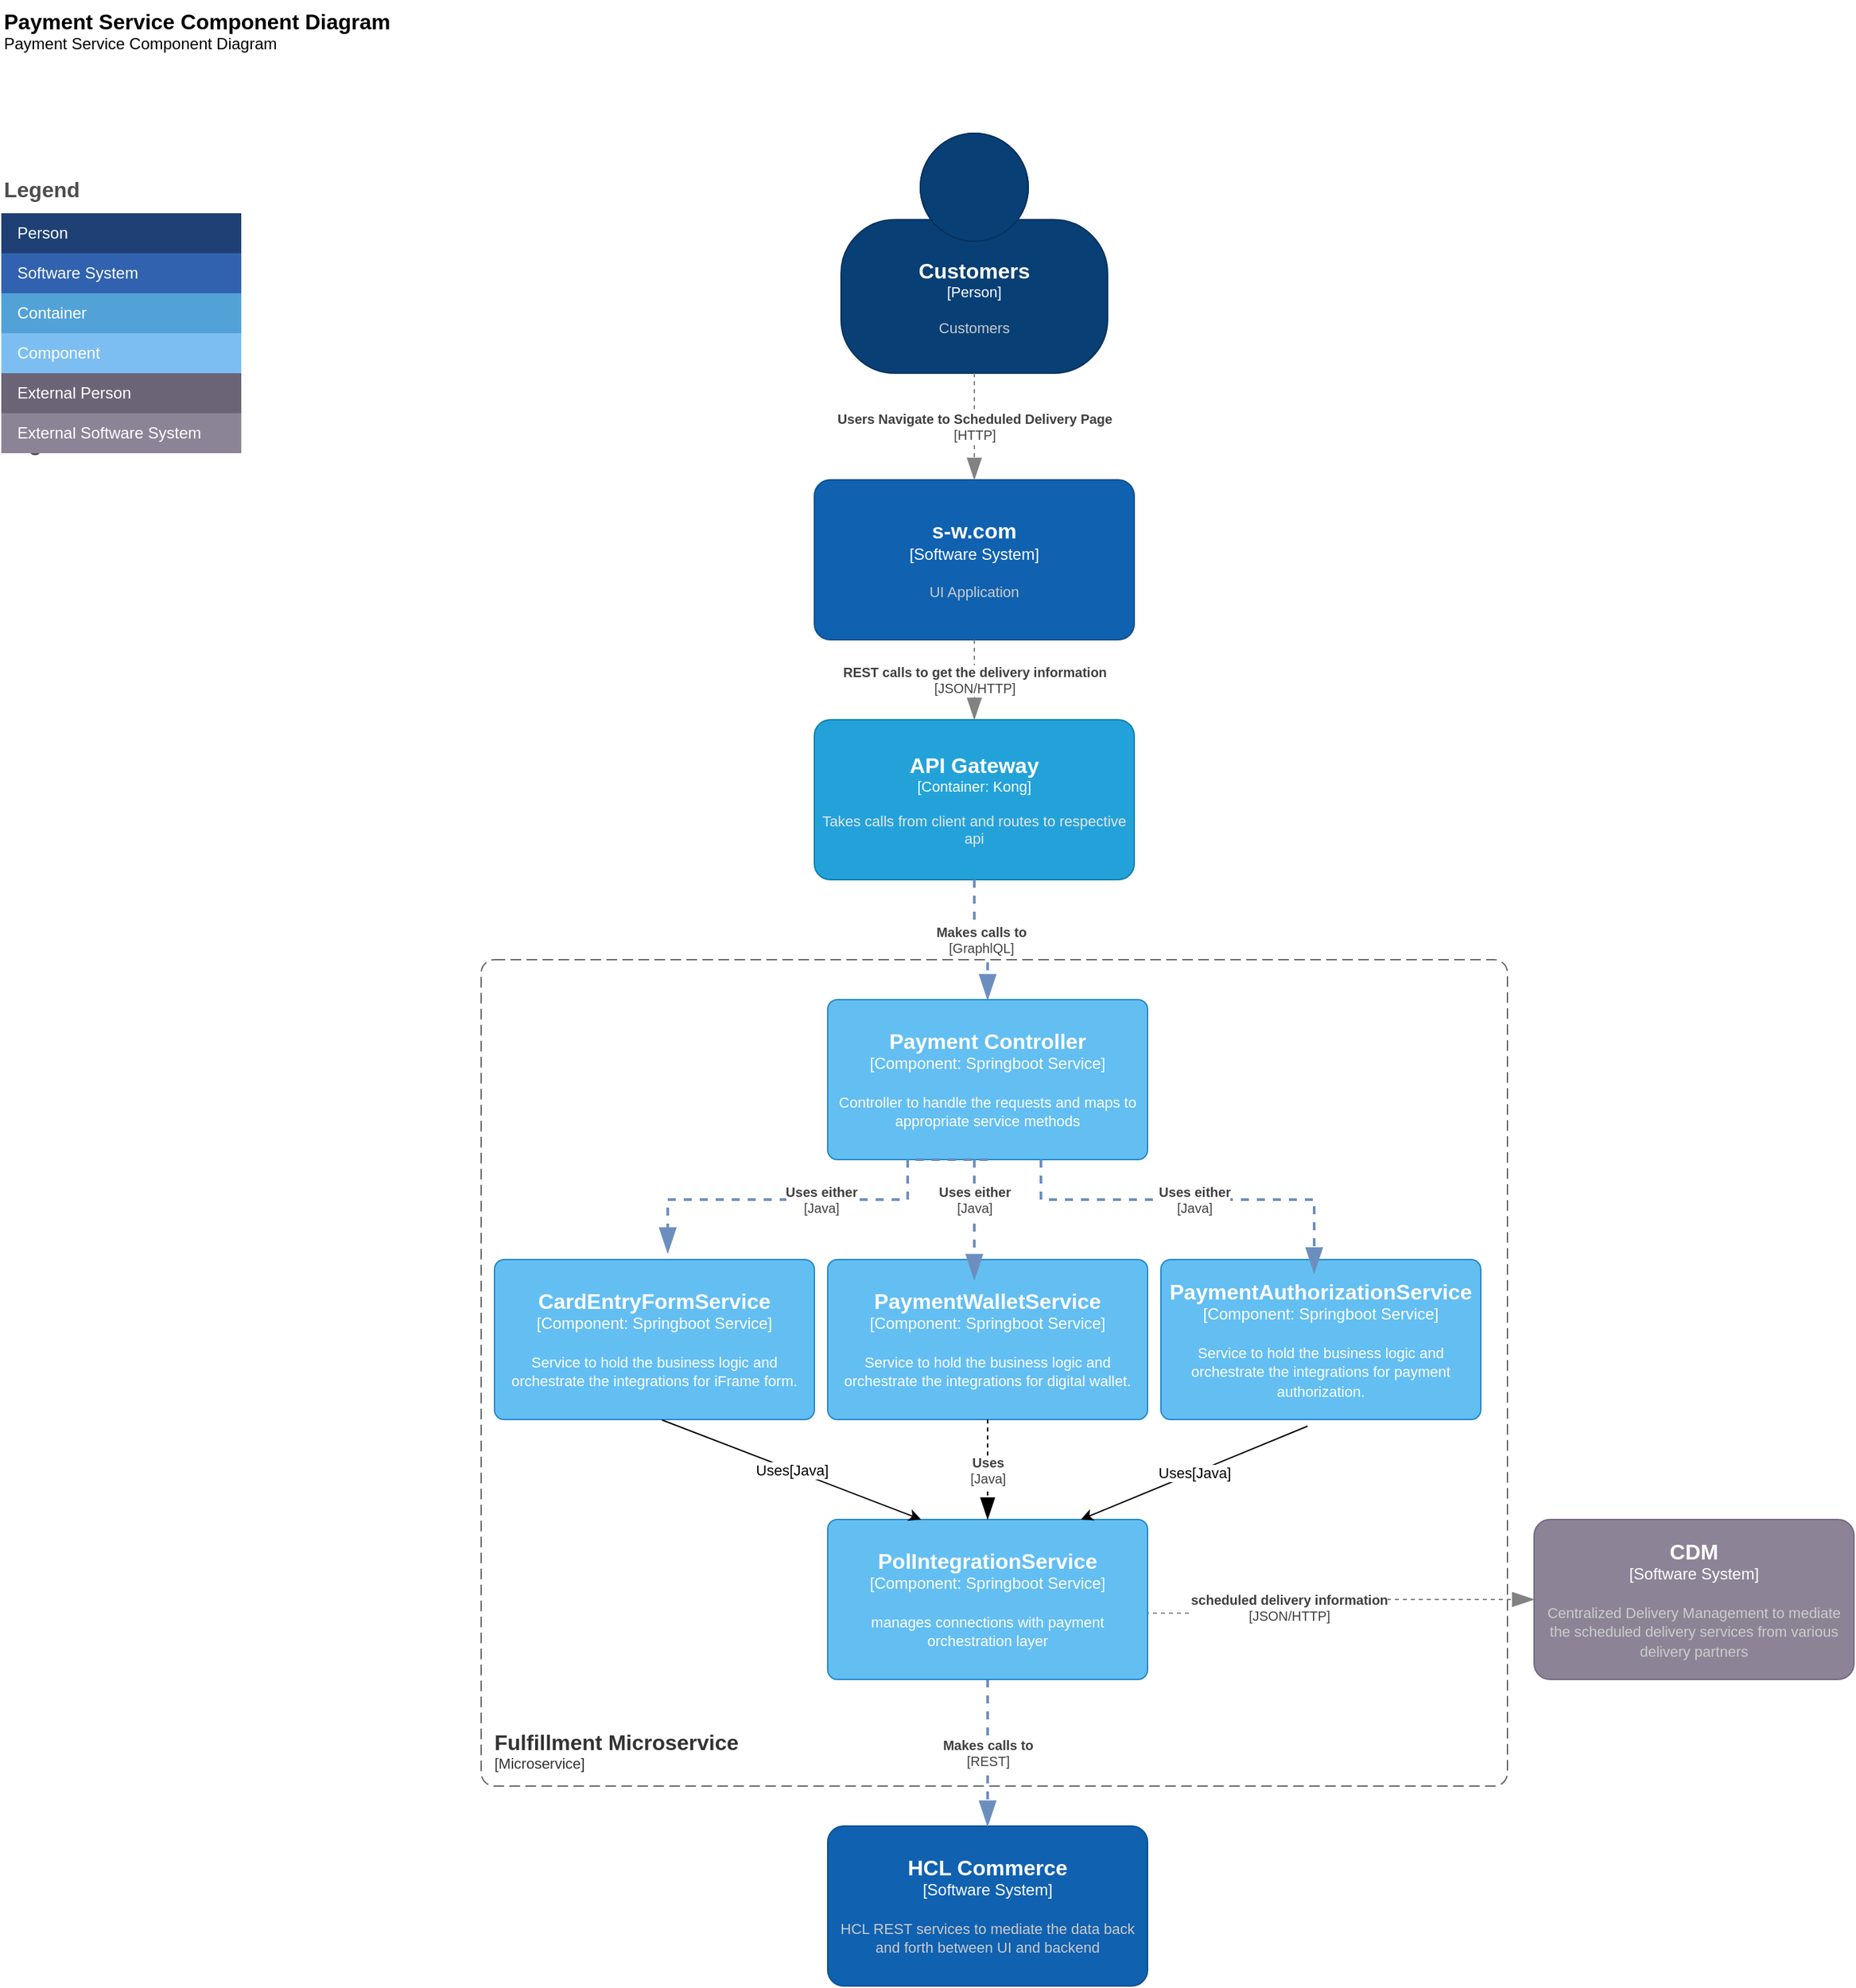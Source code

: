 <mxfile version="26.2.14">
  <diagram name="Page-1" id="dNQoXQiWFeMN5UOpt8tQ">
    <mxGraphModel dx="879" dy="-1691" grid="1" gridSize="10" guides="1" tooltips="1" connect="1" arrows="1" fold="1" page="1" pageScale="1" pageWidth="850" pageHeight="1100" math="0" shadow="0">
      <root>
        <mxCell id="0" />
        <mxCell id="1" parent="0" />
        <object placeholders="1" c4Name="Customers" c4Type="Person" c4Description="Customers" label="&lt;font style=&quot;font-size: 16px&quot;&gt;&lt;b&gt;%c4Name%&lt;/b&gt;&lt;/font&gt;&lt;div&gt;[%c4Type%]&lt;/div&gt;&lt;br&gt;&lt;div&gt;&lt;font style=&quot;font-size: 11px&quot;&gt;&lt;font color=&quot;#cccccc&quot;&gt;%c4Description%&lt;/font&gt;&lt;/div&gt;" id="mBVnDU3zD6kn5SeCMNy4-1">
          <mxCell style="html=1;fontSize=11;dashed=0;whiteSpace=wrap;fillColor=#083F75;strokeColor=#06315C;fontColor=#ffffff;shape=mxgraph.c4.person2;align=center;metaEdit=1;points=[[0.5,0,0],[1,0.5,0],[1,0.75,0],[0.75,1,0],[0.5,1,0],[0.25,1,0],[0,0.75,0],[0,0.5,0]];resizable=0;" vertex="1" parent="1">
            <mxGeometry x="670" y="2750" width="200" height="180" as="geometry" />
          </mxCell>
        </object>
        <object placeholders="1" c4Name="s-w.com" c4Type="Software System" c4Description="UI Application" label="&lt;font style=&quot;font-size: 16px&quot;&gt;&lt;b&gt;%c4Name%&lt;/b&gt;&lt;/font&gt;&lt;div&gt;[%c4Type%]&lt;/div&gt;&lt;br&gt;&lt;div&gt;&lt;font style=&quot;font-size: 11px&quot;&gt;&lt;font color=&quot;#cccccc&quot;&gt;%c4Description%&lt;/font&gt;&lt;/div&gt;" id="mBVnDU3zD6kn5SeCMNy4-2">
          <mxCell style="rounded=1;whiteSpace=wrap;html=1;labelBackgroundColor=none;fillColor=#1061B0;fontColor=#ffffff;align=center;arcSize=10;strokeColor=#0D5091;metaEdit=1;resizable=0;points=[[0.25,0,0],[0.5,0,0],[0.75,0,0],[1,0.25,0],[1,0.5,0],[1,0.75,0],[0.75,1,0],[0.5,1,0],[0.25,1,0],[0,0.75,0],[0,0.5,0],[0,0.25,0]];" vertex="1" parent="1">
            <mxGeometry x="650" y="3010" width="240" height="120" as="geometry" />
          </mxCell>
        </object>
        <object placeholders="1" c4Type="Relationship" c4Technology="HTTP" c4Description="Users Navigate to Scheduled Delivery Page" label="&lt;div style=&quot;text-align: left&quot;&gt;&lt;div style=&quot;text-align: center&quot;&gt;&lt;b&gt;%c4Description%&lt;/b&gt;&lt;/div&gt;&lt;div style=&quot;text-align: center&quot;&gt;[%c4Technology%]&lt;/div&gt;&lt;/div&gt;" id="mBVnDU3zD6kn5SeCMNy4-3">
          <mxCell style="endArrow=blockThin;html=1;fontSize=10;fontColor=#404040;strokeWidth=1;endFill=1;strokeColor=#828282;elbow=vertical;metaEdit=1;endSize=14;startSize=14;jumpStyle=arc;jumpSize=16;rounded=0;edgeStyle=orthogonalEdgeStyle;exitX=0.5;exitY=1;exitDx=0;exitDy=0;exitPerimeter=0;dashed=1;" edge="1" parent="1" source="mBVnDU3zD6kn5SeCMNy4-1" target="mBVnDU3zD6kn5SeCMNy4-2">
            <mxGeometry width="240" relative="1" as="geometry">
              <mxPoint x="695" y="2970" as="sourcePoint" />
              <mxPoint x="935" y="2970" as="targetPoint" />
            </mxGeometry>
          </mxCell>
        </object>
        <object placeholders="1" c4Type="Relationship" c4Technology="JSON/HTTP" c4Description="REST calls to get the delivery information " label="&lt;div style=&quot;text-align: left&quot;&gt;&lt;div style=&quot;text-align: center&quot;&gt;&lt;b&gt;%c4Description%&lt;/b&gt;&lt;/div&gt;&lt;div style=&quot;text-align: center&quot;&gt;[%c4Technology%]&lt;/div&gt;&lt;/div&gt;" id="mBVnDU3zD6kn5SeCMNy4-4">
          <mxCell style="endArrow=blockThin;html=1;fontSize=10;fontColor=#404040;strokeWidth=1;endFill=1;strokeColor=#828282;elbow=vertical;metaEdit=1;endSize=14;startSize=14;jumpStyle=arc;jumpSize=16;rounded=0;edgeStyle=orthogonalEdgeStyle;dashed=1;exitX=0.5;exitY=1;exitDx=0;exitDy=0;exitPerimeter=0;" edge="1" parent="1" source="mBVnDU3zD6kn5SeCMNy4-2" target="mBVnDU3zD6kn5SeCMNy4-18">
            <mxGeometry width="240" relative="1" as="geometry">
              <mxPoint x="685" y="3140" as="sourcePoint" />
              <mxPoint x="935" y="3190" as="targetPoint" />
            </mxGeometry>
          </mxCell>
        </object>
        <object placeholders="1" c4Name="Payment Service Component Diagram" c4Type="ContainerScopeBoundary" c4Description="Payment Service Component Diagram" label="&lt;font style=&quot;font-size: 16px&quot;&gt;&lt;b&gt;&lt;div style=&quot;text-align: left&quot;&gt;%c4Name%&lt;/div&gt;&lt;/b&gt;&lt;/font&gt;&lt;div style=&quot;text-align: left&quot;&gt;%c4Description%&lt;/div&gt;" id="mBVnDU3zD6kn5SeCMNy4-5">
          <mxCell style="text;html=1;strokeColor=none;fillColor=none;align=left;verticalAlign=top;whiteSpace=wrap;rounded=0;metaEdit=1;allowArrows=0;resizable=1;rotatable=0;connectable=0;recursiveResize=0;expand=0;pointerEvents=0;points=[[0.25,0,0],[0.5,0,0],[0.75,0,0],[1,0.25,0],[1,0.5,0],[1,0.75,0],[0.75,1,0],[0.5,1,0],[0.25,1,0],[0,0.75,0],[0,0.5,0],[0,0.25,0]];" vertex="1" parent="1">
            <mxGeometry x="40" y="2650" width="310" height="40" as="geometry" />
          </mxCell>
        </object>
        <mxCell id="mBVnDU3zD6kn5SeCMNy4-6" value="Legend" style="align=left;fontSize=16;fontStyle=1;strokeColor=none;fillColor=none;fontColor=#4D4D4D;spacingTop=-8;resizable=0;" vertex="1" parent="1">
          <mxGeometry x="40" y="2780" width="180" height="30" as="geometry" />
        </mxCell>
        <mxCell id="mBVnDU3zD6kn5SeCMNy4-7" value="Legend" style="align=left;fontSize=16;fontStyle=1;strokeColor=none;fillColor=none;fontColor=#4D4D4D;spacingTop=-8;resizable=0;" vertex="1" parent="1">
          <mxGeometry x="40" y="2970" width="180" height="30" as="geometry" />
        </mxCell>
        <mxCell id="mBVnDU3zD6kn5SeCMNy4-8" value="" style="shape=table;html=1;whiteSpace=wrap;startSize=0;container=1;collapsible=0;childLayout=tableLayout;fillColor=none;align=left;spacingLeft=10;strokeColor=none;rounded=1;arcSize=11;fontColor=#FFFFFF;resizable=0;points=[[0.25,0,0],[0.5,0,0],[0.75,0,0],[1,0.25,0],[1,0.5,0],[1,0.75,0],[0.75,1,0],[0.5,1,0],[0.25,1,0],[0,0.75,0],[0,0.5,0],[0,0.25,0]];" vertex="1" parent="1">
          <mxGeometry x="40" y="2810" width="180" height="180" as="geometry" />
        </mxCell>
        <mxCell id="mBVnDU3zD6kn5SeCMNy4-9" value="Person" style="shape=partialRectangle;html=1;whiteSpace=wrap;connectable=0;fillColor=#1E4074;top=0;left=0;bottom=0;right=0;overflow=hidden;pointerEvents=1;align=left;spacingLeft=10;strokeColor=none;fontColor=#FFFFFF;" vertex="1" parent="mBVnDU3zD6kn5SeCMNy4-8">
          <mxGeometry width="180" height="30" as="geometry" />
        </mxCell>
        <mxCell id="mBVnDU3zD6kn5SeCMNy4-10" value="Software System" style="shape=partialRectangle;html=1;whiteSpace=wrap;connectable=0;fillColor=#3162AF;top=0;left=0;bottom=0;right=0;overflow=hidden;pointerEvents=1;align=left;spacingLeft=10;fontColor=#FFFFFF;" vertex="1" parent="mBVnDU3zD6kn5SeCMNy4-8">
          <mxGeometry y="30" width="180" height="30" as="geometry" />
        </mxCell>
        <mxCell id="mBVnDU3zD6kn5SeCMNy4-11" value="Container" style="shape=partialRectangle;html=1;whiteSpace=wrap;connectable=0;fillColor=#52A2D8;top=0;left=0;bottom=0;right=0;overflow=hidden;pointerEvents=1;align=left;spacingLeft=10;fontColor=#FFFFFF;" vertex="1" parent="mBVnDU3zD6kn5SeCMNy4-8">
          <mxGeometry y="60" width="180" height="30" as="geometry" />
        </mxCell>
        <mxCell id="mBVnDU3zD6kn5SeCMNy4-12" value="Component" style="shape=partialRectangle;html=1;whiteSpace=wrap;connectable=0;fillColor=#7CBEF1;top=0;left=0;bottom=0;right=0;overflow=hidden;pointerEvents=1;align=left;spacingLeft=10;fontColor=#FFFFFF;" vertex="1" parent="mBVnDU3zD6kn5SeCMNy4-8">
          <mxGeometry y="90" width="180" height="30" as="geometry" />
        </mxCell>
        <mxCell id="mBVnDU3zD6kn5SeCMNy4-13" value="External Person" style="shape=partialRectangle;html=1;whiteSpace=wrap;connectable=0;fillColor=#6B6477;top=0;left=0;bottom=0;right=0;overflow=hidden;pointerEvents=1;align=left;spacingLeft=10;fontColor=#FFFFFF;" vertex="1" parent="mBVnDU3zD6kn5SeCMNy4-8">
          <mxGeometry y="120" width="180" height="30" as="geometry" />
        </mxCell>
        <mxCell id="mBVnDU3zD6kn5SeCMNy4-14" value="External Software System" style="shape=partialRectangle;html=1;whiteSpace=wrap;connectable=0;fillColor=#8B8496;top=0;left=0;bottom=0;right=0;overflow=hidden;pointerEvents=1;align=left;spacingLeft=10;fontColor=#FFFFFF;" vertex="1" parent="mBVnDU3zD6kn5SeCMNy4-8">
          <mxGeometry y="150" width="180" height="30" as="geometry" />
        </mxCell>
        <object placeholders="1" c4Type="Relationship" c4Technology="JSON/HTTP" c4Description="scheduled delivery information" label="&lt;div style=&quot;text-align: left&quot;&gt;&lt;div style=&quot;text-align: center&quot;&gt;&lt;b&gt;%c4Description%&lt;/b&gt;&lt;/div&gt;&lt;div style=&quot;text-align: center&quot;&gt;[%c4Technology%]&lt;/div&gt;&lt;/div&gt;" id="mBVnDU3zD6kn5SeCMNy4-15">
          <mxCell style="endArrow=blockThin;html=1;fontSize=10;fontColor=#404040;strokeWidth=1;endFill=1;strokeColor=#828282;elbow=vertical;metaEdit=1;endSize=14;startSize=14;jumpStyle=arc;jumpSize=16;rounded=0;edgeStyle=orthogonalEdgeStyle;dashed=1;" edge="1" parent="1" target="mBVnDU3zD6kn5SeCMNy4-16">
            <mxGeometry width="240" relative="1" as="geometry">
              <mxPoint x="820" y="3860" as="sourcePoint" />
              <mxPoint x="695" y="3580" as="targetPoint" />
              <Array as="points" />
            </mxGeometry>
          </mxCell>
        </object>
        <object placeholders="1" c4Name="CDM" c4Type="Software System" c4Description="Centralized Delivery Management to mediate the scheduled delivery services from various delivery partners" label="&lt;font style=&quot;font-size: 16px&quot;&gt;&lt;b&gt;%c4Name%&lt;/b&gt;&lt;/font&gt;&lt;div&gt;[%c4Type%]&lt;/div&gt;&lt;br&gt;&lt;div&gt;&lt;font style=&quot;font-size: 11px&quot;&gt;&lt;font color=&quot;#cccccc&quot;&gt;%c4Description%&lt;/font&gt;&lt;/div&gt;" id="mBVnDU3zD6kn5SeCMNy4-16">
          <mxCell style="rounded=1;whiteSpace=wrap;html=1;labelBackgroundColor=none;fillColor=#8C8496;fontColor=#ffffff;align=center;arcSize=10;strokeColor=#736782;metaEdit=1;resizable=0;points=[[0.25,0,0],[0.5,0,0],[0.75,0,0],[1,0.25,0],[1,0.5,0],[1,0.75,0],[0.75,1,0],[0.5,1,0],[0.25,1,0],[0,0.75,0],[0,0.5,0],[0,0.25,0]];" vertex="1" parent="1">
            <mxGeometry x="1190" y="3790" width="240" height="120" as="geometry" />
          </mxCell>
        </object>
        <object placeholders="1" c4Name="Fulfillment Microservice" c4Type="SystemScopeBoundary" c4Application="Microservice" label="&lt;font style=&quot;font-size: 16px&quot;&gt;&lt;b&gt;&lt;div style=&quot;text-align: left&quot;&gt;%c4Name%&lt;/div&gt;&lt;/b&gt;&lt;/font&gt;&lt;div style=&quot;text-align: left&quot;&gt;[%c4Application%]&lt;/div&gt;" id="mBVnDU3zD6kn5SeCMNy4-17">
          <mxCell style="rounded=1;fontSize=11;whiteSpace=wrap;html=1;dashed=1;arcSize=20;fillColor=none;strokeColor=#666666;fontColor=#333333;labelBackgroundColor=none;align=left;verticalAlign=bottom;labelBorderColor=none;spacingTop=0;spacing=10;dashPattern=8 4;metaEdit=1;rotatable=0;perimeter=rectanglePerimeter;noLabel=0;labelPadding=0;allowArrows=0;connectable=0;expand=0;recursiveResize=0;editable=1;pointerEvents=0;absoluteArcSize=1;points=[[0.25,0,0],[0.5,0,0],[0.75,0,0],[1,0.25,0],[1,0.5,0],[1,0.75,0],[0.75,1,0],[0.5,1,0],[0.25,1,0],[0,0.75,0],[0,0.5,0],[0,0.25,0]];" vertex="1" parent="1">
            <mxGeometry x="400" y="3370" width="770" height="620" as="geometry" />
          </mxCell>
        </object>
        <object placeholders="1" c4Name="API Gateway" c4Type="Container" c4Technology="Kong" c4Description="Takes calls from client and routes to respective api" label="&lt;font style=&quot;font-size: 16px&quot;&gt;&lt;b&gt;%c4Name%&lt;/b&gt;&lt;/font&gt;&lt;div&gt;[%c4Type%: %c4Technology%]&lt;/div&gt;&lt;br&gt;&lt;div&gt;&lt;font style=&quot;font-size: 11px&quot;&gt;&lt;font color=&quot;#E6E6E6&quot;&gt;%c4Description%&lt;/font&gt;&lt;/div&gt;" id="mBVnDU3zD6kn5SeCMNy4-18">
          <mxCell style="rounded=1;whiteSpace=wrap;html=1;fontSize=11;labelBackgroundColor=none;fillColor=#23A2D9;fontColor=#ffffff;align=center;arcSize=10;strokeColor=#0E7DAD;metaEdit=1;resizable=0;points=[[0.25,0,0],[0.5,0,0],[0.75,0,0],[1,0.25,0],[1,0.5,0],[1,0.75,0],[0.75,1,0],[0.5,1,0],[0.25,1,0],[0,0.75,0],[0,0.5,0],[0,0.25,0]];" vertex="1" parent="1">
            <mxGeometry x="650" y="3190" width="240" height="120" as="geometry" />
          </mxCell>
        </object>
        <object placeholders="1" c4Type="Relationship" c4Technology="GraphlQL" c4Description="Makes calls to" label="&lt;div style=&quot;text-align: left&quot;&gt;&lt;div style=&quot;text-align: center&quot;&gt;&lt;b&gt;%c4Description%&lt;/b&gt;&lt;/div&gt;&lt;div style=&quot;text-align: center&quot;&gt;[%c4Technology%]&lt;/div&gt;&lt;/div&gt;" id="mBVnDU3zD6kn5SeCMNy4-19">
          <mxCell style="endArrow=blockThin;html=1;fontSize=10;fontColor=#404040;strokeWidth=2;endFill=1;strokeColor=#6c8ebf;elbow=vertical;metaEdit=1;endSize=14;startSize=14;jumpStyle=arc;jumpSize=16;rounded=0;edgeStyle=orthogonalEdgeStyle;dashed=1;exitX=0.5;exitY=1;exitDx=0;exitDy=0;exitPerimeter=0;fillColor=#dae8fc;entryX=0.5;entryY=0;entryDx=0;entryDy=0;entryPerimeter=0;" edge="1" parent="1" source="mBVnDU3zD6kn5SeCMNy4-18" target="mBVnDU3zD6kn5SeCMNy4-22">
            <mxGeometry width="240" relative="1" as="geometry">
              <mxPoint x="660" y="3320" as="sourcePoint" />
              <mxPoint x="780" y="3390" as="targetPoint" />
            </mxGeometry>
          </mxCell>
        </object>
        <object placeholders="1" c4Name="HCL Commerce" c4Type="Software System" c4Description="HCL REST services to mediate the data back and forth between UI and backend " label="&lt;font style=&quot;font-size: 16px&quot;&gt;&lt;b&gt;%c4Name%&lt;/b&gt;&lt;/font&gt;&lt;div&gt;[%c4Type%]&lt;/div&gt;&lt;br&gt;&lt;div&gt;&lt;font style=&quot;font-size: 11px&quot;&gt;&lt;font color=&quot;#cccccc&quot;&gt;%c4Description%&lt;/font&gt;&lt;/div&gt;" id="mBVnDU3zD6kn5SeCMNy4-20">
          <mxCell style="rounded=1;whiteSpace=wrap;html=1;labelBackgroundColor=none;fillColor=#1061B0;fontColor=#ffffff;align=center;arcSize=10;strokeColor=#0D5091;metaEdit=1;resizable=0;points=[[0.25,0,0],[0.5,0,0],[0.75,0,0],[1,0.25,0],[1,0.5,0],[1,0.75,0],[0.75,1,0],[0.5,1,0],[0.25,1,0],[0,0.75,0],[0,0.5,0],[0,0.25,0]];" vertex="1" parent="1">
            <mxGeometry x="660" y="4020" width="240" height="120" as="geometry" />
          </mxCell>
        </object>
        <object placeholders="1" c4Type="Relationship" c4Technology="REST" c4Description="Makes calls to" label="&lt;div style=&quot;text-align: left&quot;&gt;&lt;div style=&quot;text-align: center&quot;&gt;&lt;b&gt;%c4Description%&lt;/b&gt;&lt;/div&gt;&lt;div style=&quot;text-align: center&quot;&gt;[%c4Technology%]&lt;/div&gt;&lt;/div&gt;" id="mBVnDU3zD6kn5SeCMNy4-21">
          <mxCell style="endArrow=blockThin;html=1;fontSize=10;fontColor=#404040;strokeWidth=2;endFill=1;strokeColor=#6c8ebf;elbow=vertical;metaEdit=1;endSize=14;startSize=14;jumpStyle=arc;jumpSize=16;rounded=0;edgeStyle=orthogonalEdgeStyle;dashed=1;fillColor=#dae8fc;exitX=0.5;exitY=1;exitDx=0;exitDy=0;exitPerimeter=0;" edge="1" parent="1" source="mBVnDU3zD6kn5SeCMNy4-24" target="mBVnDU3zD6kn5SeCMNy4-20">
            <mxGeometry width="240" relative="1" as="geometry">
              <mxPoint x="695" y="3520" as="sourcePoint" />
              <mxPoint x="705" y="3420" as="targetPoint" />
            </mxGeometry>
          </mxCell>
        </object>
        <object placeholders="1" c4Name="Payment Controller" c4Type="Component" c4Technology="Springboot Service" c4Description="Controller to handle the requests and maps to appropriate service methods" label="&lt;font style=&quot;font-size: 16px&quot;&gt;&lt;b&gt;%c4Name%&lt;/b&gt;&lt;/font&gt;&lt;div&gt;[%c4Type%: %c4Technology%]&lt;/div&gt;&lt;br&gt;&lt;div&gt;&lt;font style=&quot;font-size: 11px&quot;&gt;%c4Description%&lt;/font&gt;&lt;/div&gt;" id="mBVnDU3zD6kn5SeCMNy4-22">
          <mxCell style="rounded=1;whiteSpace=wrap;html=1;labelBackgroundColor=none;fillColor=#63BEF2;fontColor=#ffffff;align=center;arcSize=6;strokeColor=#2086C9;metaEdit=1;resizable=0;points=[[0.25,0,0],[0.5,0,0],[0.75,0,0],[1,0.25,0],[1,0.5,0],[1,0.75,0],[0.75,1,0],[0.5,1,0],[0.25,1,0],[0,0.75,0],[0,0.5,0],[0,0.25,0]];" vertex="1" parent="1">
            <mxGeometry x="660" y="3400" width="240" height="120" as="geometry" />
          </mxCell>
        </object>
        <object placeholders="1" c4Name="PaymentWalletService" c4Type="Component" c4Technology="Springboot Service" c4Description="Service to hold the business logic and orchestrate the integrations for digital wallet.&#xa;" label="&lt;font style=&quot;font-size: 16px&quot;&gt;&lt;b&gt;%c4Name%&lt;/b&gt;&lt;/font&gt;&lt;div&gt;[%c4Type%: %c4Technology%]&lt;/div&gt;&lt;br&gt;&lt;div&gt;&lt;font style=&quot;font-size: 11px&quot;&gt;%c4Description%&lt;/font&gt;&lt;/div&gt;" id="mBVnDU3zD6kn5SeCMNy4-23">
          <mxCell style="rounded=1;whiteSpace=wrap;html=1;labelBackgroundColor=none;fillColor=#63BEF2;fontColor=#ffffff;align=center;arcSize=6;strokeColor=#2086C9;metaEdit=1;resizable=0;points=[[0.25,0,0],[0.5,0,0],[0.75,0,0],[1,0.25,0],[1,0.5,0],[1,0.75,0],[0.75,1,0],[0.5,1,0],[0.25,1,0],[0,0.75,0],[0,0.5,0],[0,0.25,0]];" vertex="1" parent="1">
            <mxGeometry x="660" y="3595" width="240" height="120" as="geometry" />
          </mxCell>
        </object>
        <object placeholders="1" c4Name="PolIntegrationService" c4Type="Component" c4Technology="Springboot Service" c4Description="manages connections with payment orchestration layer" label="&lt;font style=&quot;font-size: 16px&quot;&gt;&lt;b&gt;%c4Name%&lt;/b&gt;&lt;/font&gt;&lt;div&gt;[%c4Type%: %c4Technology%]&lt;/div&gt;&lt;br&gt;&lt;div&gt;&lt;font style=&quot;font-size: 11px&quot;&gt;%c4Description%&lt;/font&gt;&lt;/div&gt;" id="mBVnDU3zD6kn5SeCMNy4-24">
          <mxCell style="rounded=1;whiteSpace=wrap;html=1;labelBackgroundColor=none;fillColor=#63BEF2;fontColor=#ffffff;align=center;arcSize=6;strokeColor=#2086C9;metaEdit=1;resizable=0;points=[[0.25,0,0],[0.5,0,0],[0.75,0,0],[1,0.25,0],[1,0.5,0],[1,0.75,0],[0.75,1,0],[0.5,1,0],[0.25,1,0],[0,0.75,0],[0,0.5,0],[0,0.25,0]];" vertex="1" parent="1">
            <mxGeometry x="660" y="3790" width="240" height="120" as="geometry" />
          </mxCell>
        </object>
        <object placeholders="1" c4Type="Relationship" c4Technology="Java" c4Description="Uses either" label="&lt;div style=&quot;text-align: left&quot;&gt;&lt;div style=&quot;text-align: center&quot;&gt;&lt;b&gt;%c4Description%&lt;/b&gt;&lt;/div&gt;&lt;div style=&quot;text-align: center&quot;&gt;[%c4Technology%]&lt;/div&gt;&lt;/div&gt;" id="mBVnDU3zD6kn5SeCMNy4-25">
          <mxCell style="endArrow=blockThin;html=1;fontSize=10;fontColor=#404040;strokeWidth=2;endFill=1;strokeColor=#6c8ebf;elbow=vertical;metaEdit=1;endSize=14;startSize=14;jumpStyle=arc;jumpSize=16;rounded=0;edgeStyle=orthogonalEdgeStyle;dashed=1;exitX=0.5;exitY=1;exitDx=0;exitDy=0;exitPerimeter=0;fillColor=#dae8fc;" edge="1" parent="1" source="mBVnDU3zD6kn5SeCMNy4-22">
            <mxGeometry width="240" relative="1" as="geometry">
              <mxPoint x="840" y="3490" as="sourcePoint" />
              <mxPoint x="540" y="3590" as="targetPoint" />
              <Array as="points">
                <mxPoint x="720" y="3520" />
                <mxPoint x="720" y="3550" />
                <mxPoint x="540" y="3550" />
              </Array>
            </mxGeometry>
          </mxCell>
        </object>
        <object placeholders="1" c4Type="Relationship" c4Technology="Java" c4Description="Uses" label="&lt;div style=&quot;text-align: left&quot;&gt;&lt;div style=&quot;text-align: center&quot;&gt;&lt;b&gt;%c4Description%&lt;/b&gt;&lt;/div&gt;&lt;div style=&quot;text-align: center&quot;&gt;[%c4Technology%]&lt;/div&gt;&lt;/div&gt;" id="mBVnDU3zD6kn5SeCMNy4-26">
          <mxCell style="endArrow=blockThin;html=1;fontSize=10;fontColor=#404040;strokeWidth=1;endFill=1;strokeColor=light-dark(#000000, #ededed);elbow=vertical;metaEdit=1;endSize=14;startSize=14;jumpStyle=arc;jumpSize=16;rounded=0;edgeStyle=orthogonalEdgeStyle;dashed=1;exitX=0.5;exitY=1;exitDx=0;exitDy=0;exitPerimeter=0;entryX=0.5;entryY=0;entryDx=0;entryDy=0;entryPerimeter=0;" edge="1" parent="1" source="mBVnDU3zD6kn5SeCMNy4-23" target="mBVnDU3zD6kn5SeCMNy4-24">
            <mxGeometry width="240" relative="1" as="geometry">
              <mxPoint x="310" y="3760" as="sourcePoint" />
              <mxPoint x="550" y="3760" as="targetPoint" />
            </mxGeometry>
          </mxCell>
        </object>
        <object placeholders="1" c4Name="CardEntryFormService" c4Type="Component" c4Technology="Springboot Service" c4Description="Service to hold the business logic and orchestrate the integrations for iFrame form." label="&lt;font style=&quot;font-size: 16px&quot;&gt;&lt;b&gt;%c4Name%&lt;/b&gt;&lt;/font&gt;&lt;div&gt;[%c4Type%: %c4Technology%]&lt;/div&gt;&lt;br&gt;&lt;div&gt;&lt;font style=&quot;font-size: 11px&quot;&gt;%c4Description%&lt;/font&gt;&lt;/div&gt;" id="mBVnDU3zD6kn5SeCMNy4-27">
          <mxCell style="rounded=1;whiteSpace=wrap;html=1;labelBackgroundColor=none;fillColor=#63BEF2;fontColor=#ffffff;align=center;arcSize=6;strokeColor=#2086C9;metaEdit=1;resizable=0;points=[[0.25,0,0],[0.5,0,0],[0.75,0,0],[1,0.25,0],[1,0.5,0],[1,0.75,0],[0.75,1,0],[0.5,1,0],[0.25,1,0],[0,0.75,0],[0,0.5,0],[0,0.25,0]];" vertex="1" parent="1">
            <mxGeometry x="410" y="3595" width="240" height="120" as="geometry" />
          </mxCell>
        </object>
        <object placeholders="1" c4Name="PaymentAuthorizationService" c4Type="Component" c4Technology="Springboot Service" c4Description="Service to hold the business logic and orchestrate the integrations for payment authorization." label="&lt;font style=&quot;font-size: 16px&quot;&gt;&lt;b&gt;%c4Name%&lt;/b&gt;&lt;/font&gt;&lt;div&gt;[%c4Type%: %c4Technology%]&lt;/div&gt;&lt;br&gt;&lt;div&gt;&lt;font style=&quot;font-size: 11px&quot;&gt;%c4Description%&lt;/font&gt;&lt;/div&gt;" id="mBVnDU3zD6kn5SeCMNy4-28">
          <mxCell style="rounded=1;whiteSpace=wrap;html=1;labelBackgroundColor=none;fillColor=#63BEF2;fontColor=#ffffff;align=center;arcSize=6;strokeColor=#2086C9;metaEdit=1;resizable=0;points=[[0.25,0,0],[0.5,0,0],[0.75,0,0],[1,0.25,0],[1,0.5,0],[1,0.75,0],[0.75,1,0],[0.5,1,0],[0.25,1,0],[0,0.75,0],[0,0.5,0],[0,0.25,0]];" vertex="1" parent="1">
            <mxGeometry x="910" y="3595" width="240" height="120" as="geometry" />
          </mxCell>
        </object>
        <object placeholders="1" c4Type="Relationship" c4Technology="Java" c4Description="Uses either" label="&lt;div style=&quot;text-align: left&quot;&gt;&lt;div style=&quot;text-align: center&quot;&gt;&lt;b&gt;%c4Description%&lt;/b&gt;&lt;/div&gt;&lt;div style=&quot;text-align: center&quot;&gt;[%c4Technology%]&lt;/div&gt;&lt;/div&gt;" id="mBVnDU3zD6kn5SeCMNy4-29">
          <mxCell style="endArrow=blockThin;html=1;fontSize=10;fontColor=#404040;strokeWidth=2;endFill=1;strokeColor=#6c8ebf;elbow=vertical;metaEdit=1;endSize=14;startSize=14;jumpStyle=arc;jumpSize=16;rounded=0;edgeStyle=orthogonalEdgeStyle;dashed=1;fillColor=#dae8fc;entryX=0.5;entryY=0;entryDx=0;entryDy=0;entryPerimeter=0;" edge="1" parent="1">
            <mxGeometry width="240" relative="1" as="geometry">
              <mxPoint x="820" y="3520" as="sourcePoint" />
              <mxPoint x="1025" y="3605" as="targetPoint" />
              <Array as="points">
                <mxPoint x="820" y="3550" />
                <mxPoint x="1025" y="3550" />
              </Array>
            </mxGeometry>
          </mxCell>
        </object>
        <object placeholders="1" c4Type="Relationship" c4Technology="Java" c4Description="Uses either" label="&lt;div style=&quot;text-align: left&quot;&gt;&lt;div style=&quot;text-align: center&quot;&gt;&lt;b&gt;%c4Description%&lt;/b&gt;&lt;/div&gt;&lt;div style=&quot;text-align: center&quot;&gt;[%c4Technology%]&lt;/div&gt;&lt;/div&gt;" id="mBVnDU3zD6kn5SeCMNy4-31">
          <mxCell style="endArrow=blockThin;html=1;fontSize=10;fontColor=#404040;strokeWidth=2;endFill=1;strokeColor=#6c8ebf;elbow=vertical;metaEdit=1;endSize=14;startSize=14;jumpStyle=arc;jumpSize=16;rounded=0;edgeStyle=orthogonalEdgeStyle;dashed=1;fillColor=#dae8fc;" edge="1" parent="1">
            <mxGeometry x="-0.333" width="240" relative="1" as="geometry">
              <mxPoint x="770" y="3520" as="sourcePoint" />
              <mxPoint x="770" y="3610" as="targetPoint" />
              <Array as="points">
                <mxPoint x="770" y="3570" />
                <mxPoint x="770" y="3570" />
              </Array>
              <mxPoint as="offset" />
            </mxGeometry>
          </mxCell>
        </object>
        <mxCell id="mBVnDU3zD6kn5SeCMNy4-34" value="" style="endArrow=classic;html=1;rounded=0;strokeColor=light-dark(#000000, #ededed);" edge="1" parent="1">
          <mxGeometry relative="1" as="geometry">
            <mxPoint x="1020" y="3720" as="sourcePoint" />
            <mxPoint x="850" y="3790" as="targetPoint" />
          </mxGeometry>
        </mxCell>
        <mxCell id="mBVnDU3zD6kn5SeCMNy4-35" value="Uses[Java]" style="edgeLabel;resizable=0;html=1;;align=center;verticalAlign=middle;" connectable="0" vertex="1" parent="mBVnDU3zD6kn5SeCMNy4-34">
          <mxGeometry relative="1" as="geometry" />
        </mxCell>
        <mxCell id="mBVnDU3zD6kn5SeCMNy4-37" value="" style="endArrow=classic;html=1;rounded=0;exitX=0.524;exitY=1.003;exitDx=0;exitDy=0;exitPerimeter=0;" edge="1" parent="1" source="mBVnDU3zD6kn5SeCMNy4-27">
          <mxGeometry relative="1" as="geometry">
            <mxPoint x="660" y="3860" as="sourcePoint" />
            <mxPoint x="730" y="3790" as="targetPoint" />
          </mxGeometry>
        </mxCell>
        <mxCell id="mBVnDU3zD6kn5SeCMNy4-38" value="Uses[Java]" style="edgeLabel;resizable=0;html=1;;align=center;verticalAlign=middle;" connectable="0" vertex="1" parent="mBVnDU3zD6kn5SeCMNy4-37">
          <mxGeometry relative="1" as="geometry" />
        </mxCell>
      </root>
    </mxGraphModel>
  </diagram>
</mxfile>

